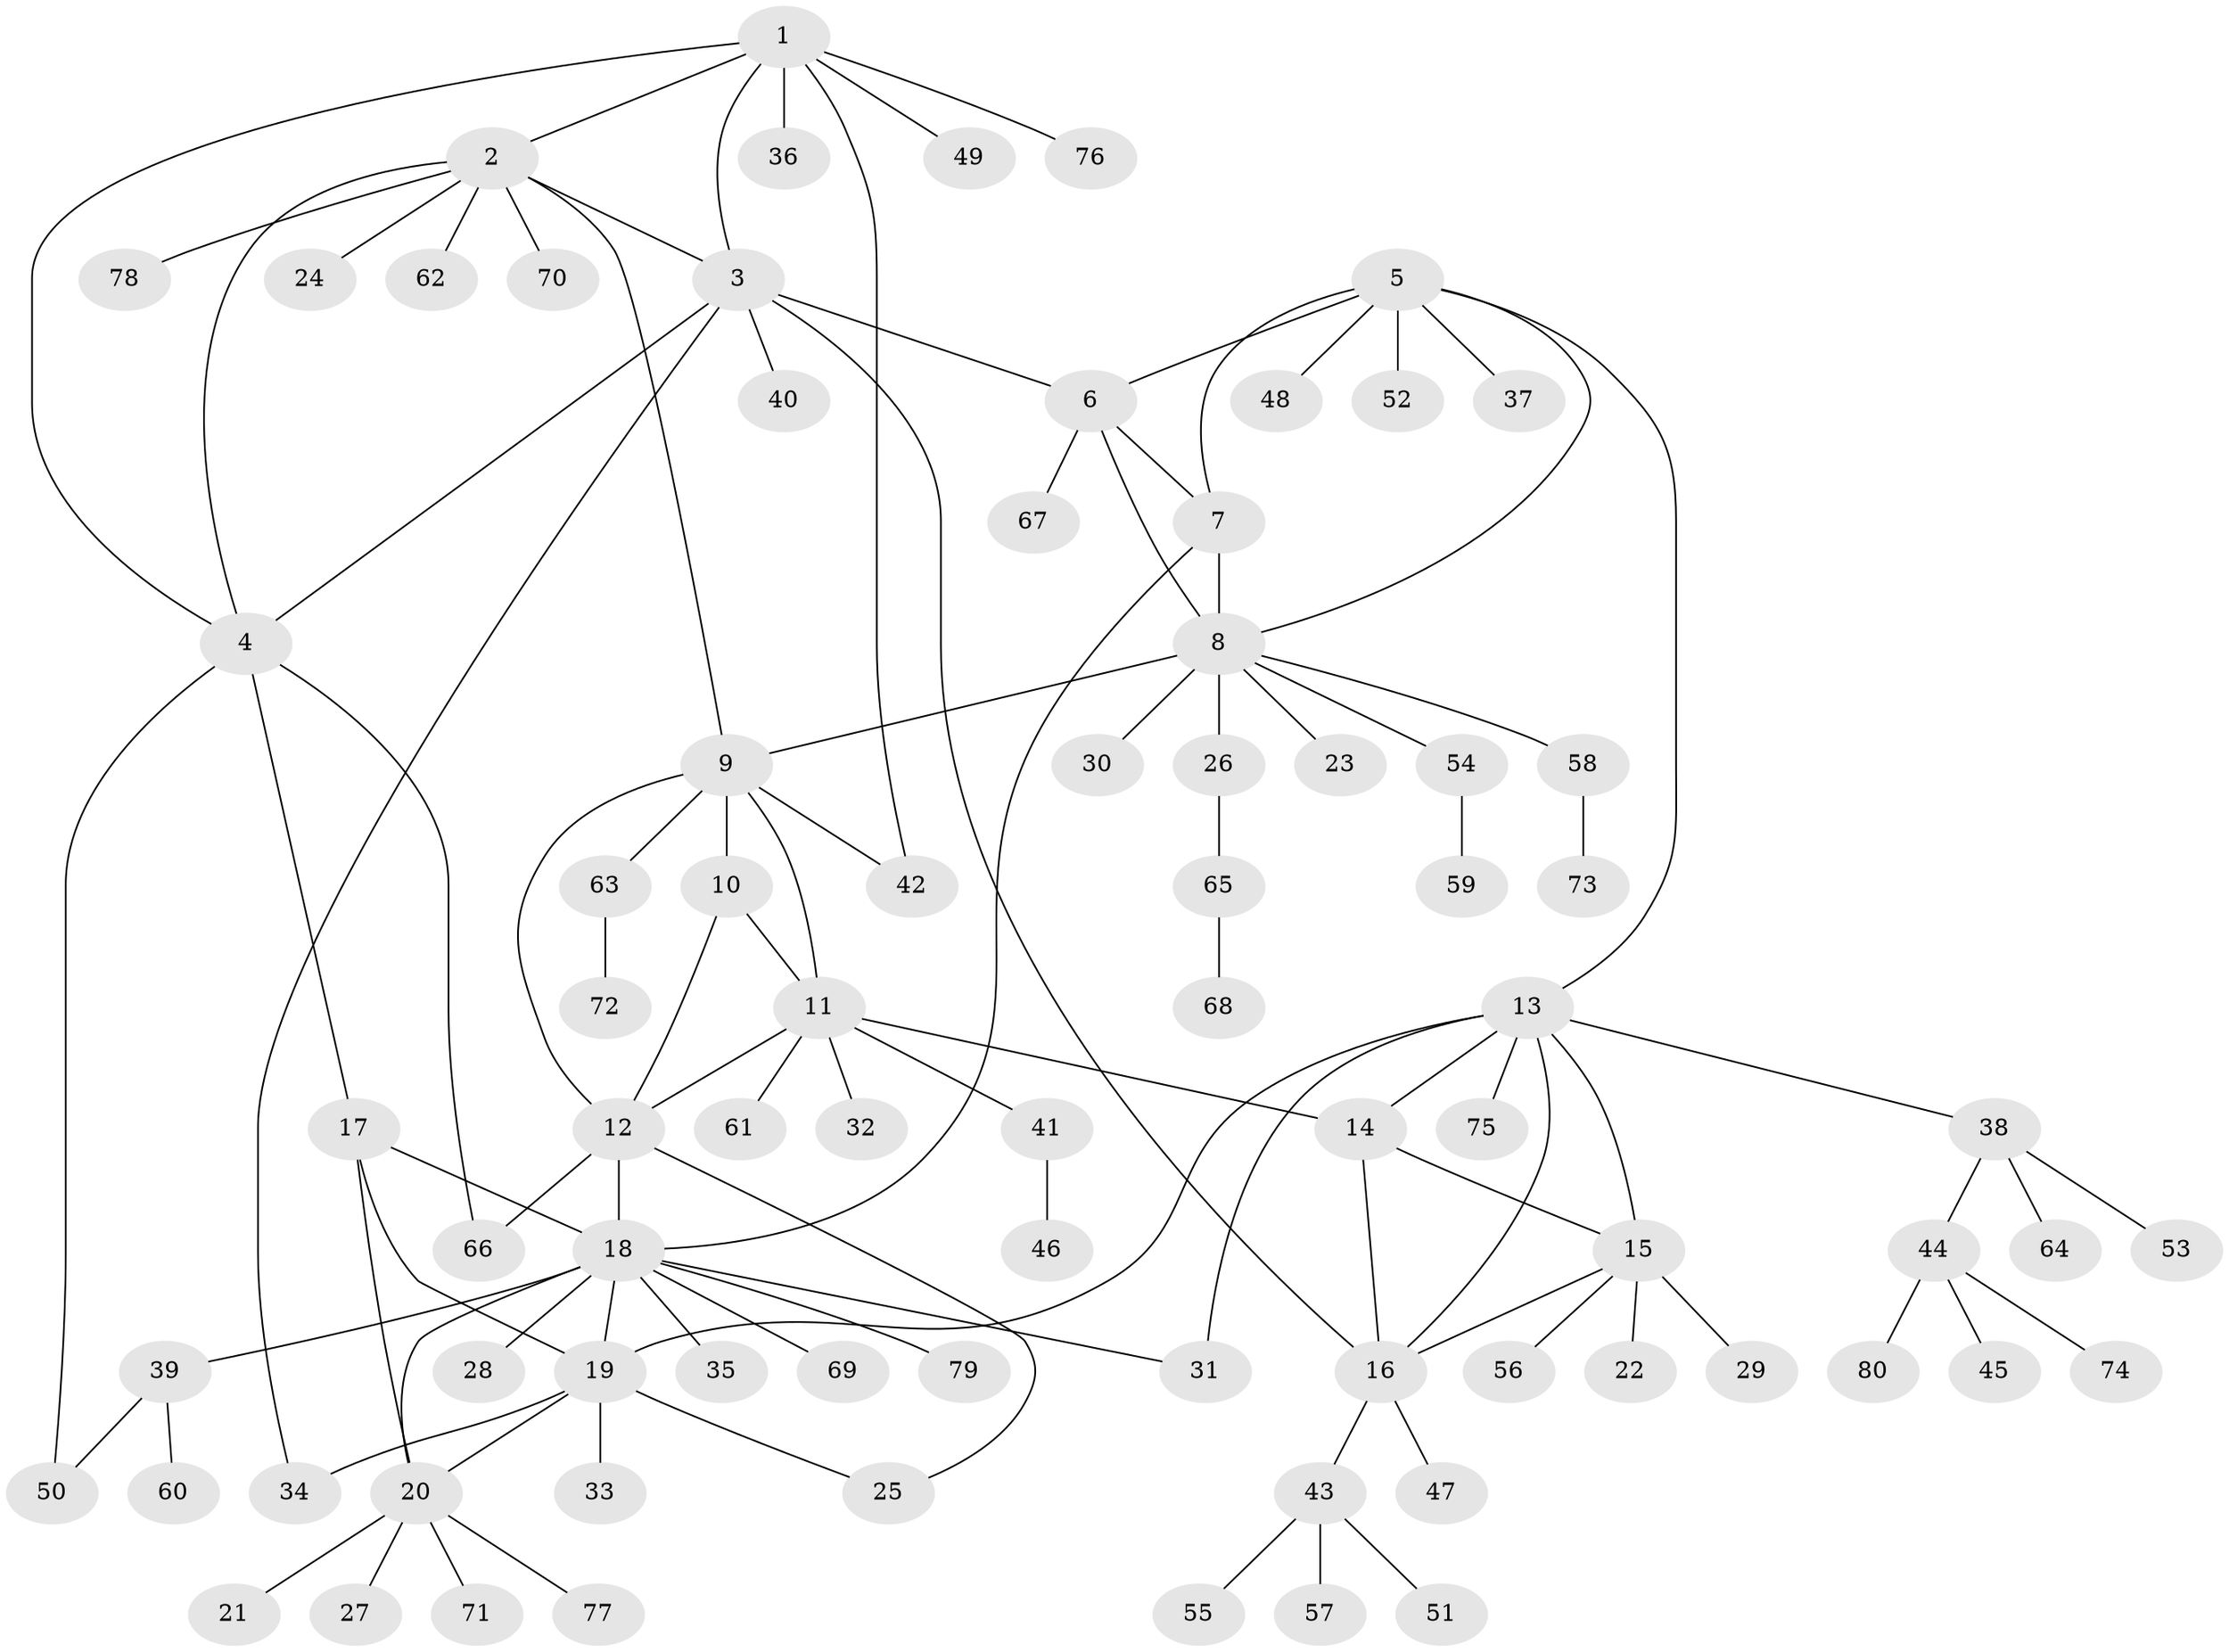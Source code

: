 // coarse degree distribution, {2: 0.041666666666666664, 4: 0.125, 1: 0.6666666666666666, 12: 0.041666666666666664, 3: 0.08333333333333333, 8: 0.041666666666666664}
// Generated by graph-tools (version 1.1) at 2025/58/03/04/25 21:58:17]
// undirected, 80 vertices, 106 edges
graph export_dot {
graph [start="1"]
  node [color=gray90,style=filled];
  1;
  2;
  3;
  4;
  5;
  6;
  7;
  8;
  9;
  10;
  11;
  12;
  13;
  14;
  15;
  16;
  17;
  18;
  19;
  20;
  21;
  22;
  23;
  24;
  25;
  26;
  27;
  28;
  29;
  30;
  31;
  32;
  33;
  34;
  35;
  36;
  37;
  38;
  39;
  40;
  41;
  42;
  43;
  44;
  45;
  46;
  47;
  48;
  49;
  50;
  51;
  52;
  53;
  54;
  55;
  56;
  57;
  58;
  59;
  60;
  61;
  62;
  63;
  64;
  65;
  66;
  67;
  68;
  69;
  70;
  71;
  72;
  73;
  74;
  75;
  76;
  77;
  78;
  79;
  80;
  1 -- 2;
  1 -- 3;
  1 -- 4;
  1 -- 36;
  1 -- 42;
  1 -- 49;
  1 -- 76;
  2 -- 3;
  2 -- 4;
  2 -- 9;
  2 -- 24;
  2 -- 62;
  2 -- 70;
  2 -- 78;
  3 -- 4;
  3 -- 6;
  3 -- 16;
  3 -- 34;
  3 -- 40;
  4 -- 17;
  4 -- 50;
  4 -- 66;
  5 -- 6;
  5 -- 7;
  5 -- 8;
  5 -- 13;
  5 -- 37;
  5 -- 48;
  5 -- 52;
  6 -- 7;
  6 -- 8;
  6 -- 67;
  7 -- 8;
  7 -- 18;
  8 -- 9;
  8 -- 23;
  8 -- 26;
  8 -- 30;
  8 -- 54;
  8 -- 58;
  9 -- 10;
  9 -- 11;
  9 -- 12;
  9 -- 42;
  9 -- 63;
  10 -- 11;
  10 -- 12;
  11 -- 12;
  11 -- 14;
  11 -- 32;
  11 -- 41;
  11 -- 61;
  12 -- 18;
  12 -- 25;
  12 -- 66;
  13 -- 14;
  13 -- 15;
  13 -- 16;
  13 -- 19;
  13 -- 31;
  13 -- 38;
  13 -- 75;
  14 -- 15;
  14 -- 16;
  15 -- 16;
  15 -- 22;
  15 -- 29;
  15 -- 56;
  16 -- 43;
  16 -- 47;
  17 -- 18;
  17 -- 19;
  17 -- 20;
  18 -- 19;
  18 -- 20;
  18 -- 28;
  18 -- 31;
  18 -- 35;
  18 -- 39;
  18 -- 69;
  18 -- 79;
  19 -- 20;
  19 -- 25;
  19 -- 33;
  19 -- 34;
  20 -- 21;
  20 -- 27;
  20 -- 71;
  20 -- 77;
  26 -- 65;
  38 -- 44;
  38 -- 53;
  38 -- 64;
  39 -- 50;
  39 -- 60;
  41 -- 46;
  43 -- 51;
  43 -- 55;
  43 -- 57;
  44 -- 45;
  44 -- 74;
  44 -- 80;
  54 -- 59;
  58 -- 73;
  63 -- 72;
  65 -- 68;
}
